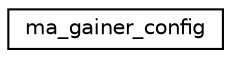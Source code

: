 digraph "Graphical Class Hierarchy"
{
 // LATEX_PDF_SIZE
  edge [fontname="Helvetica",fontsize="10",labelfontname="Helvetica",labelfontsize="10"];
  node [fontname="Helvetica",fontsize="10",shape=record];
  rankdir="LR";
  Node0 [label="ma_gainer_config",height=0.2,width=0.4,color="black", fillcolor="white", style="filled",URL="$structma__gainer__config.html",tooltip=" "];
}
